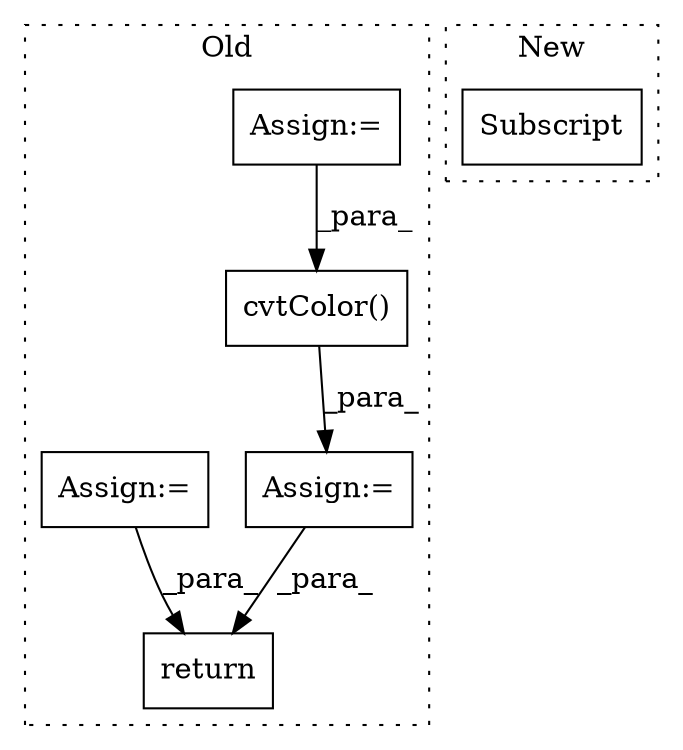 digraph G {
subgraph cluster0 {
1 [label="cvtColor()" a="75" s="8257,8300" l="13,1" shape="box"];
3 [label="Assign:=" a="68" s="8254" l="3" shape="box"];
4 [label="Assign:=" a="68" s="7547" l="3" shape="box"];
5 [label="return" a="93" s="8498" l="7" shape="box"];
6 [label="Assign:=" a="68" s="8365" l="3" shape="box"];
label = "Old";
style="dotted";
}
subgraph cluster1 {
2 [label="Subscript" a="63" s="1600,0" l="8,0" shape="box"];
label = "New";
style="dotted";
}
1 -> 3 [label="_para_"];
3 -> 5 [label="_para_"];
4 -> 1 [label="_para_"];
6 -> 5 [label="_para_"];
}